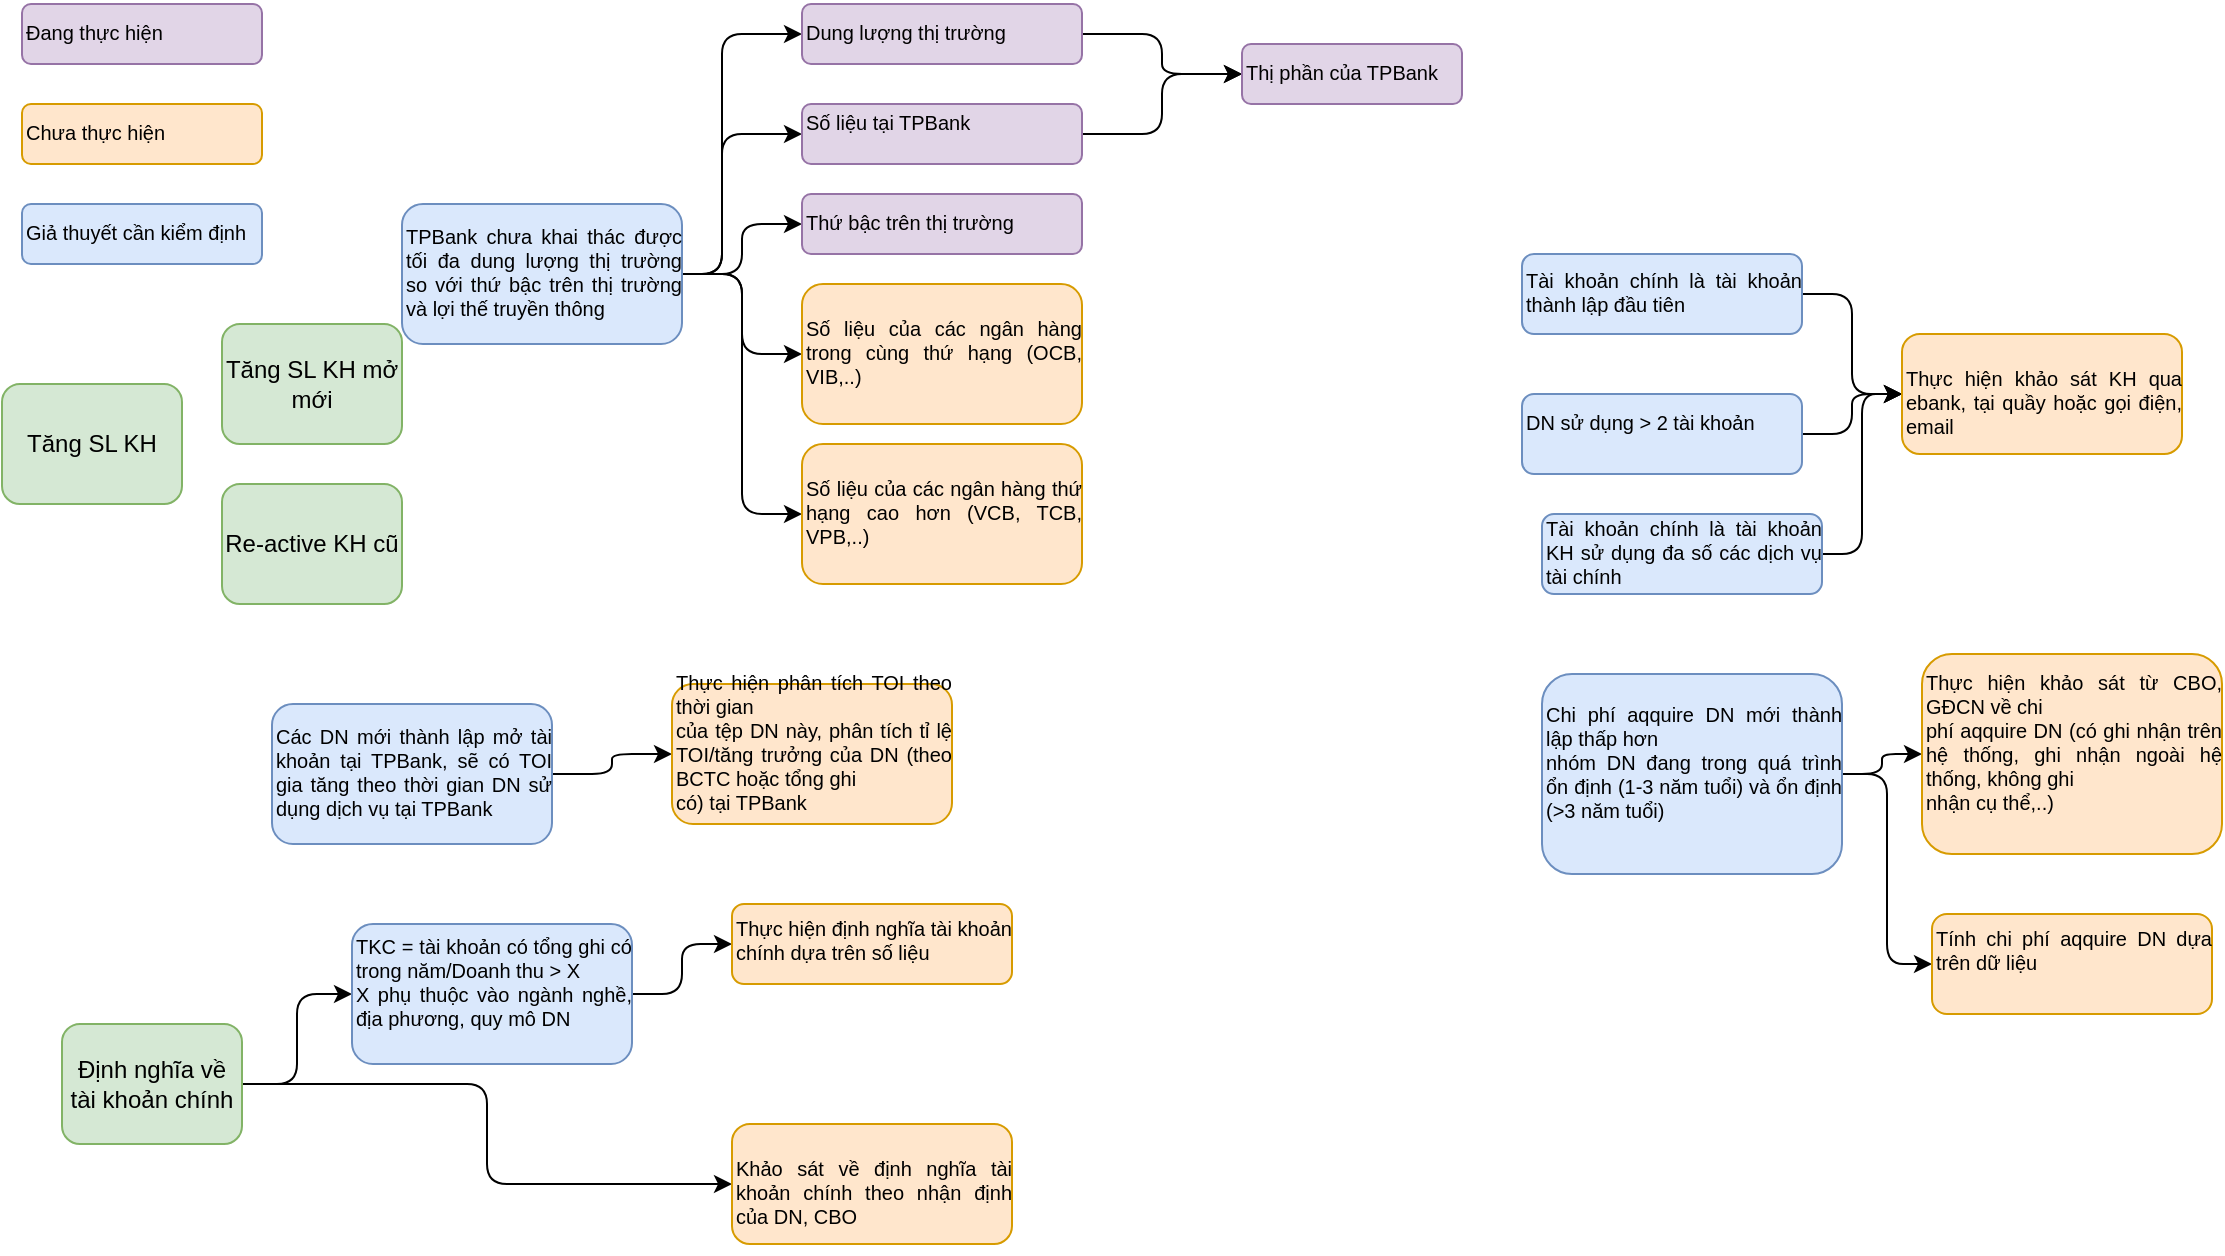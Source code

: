 <mxfile version="20.8.15" type="github">
  <diagram id="6a731a19-8d31-9384-78a2-239565b7b9f0" name="Page-1">
    <mxGraphModel dx="1393" dy="743" grid="1" gridSize="10" guides="1" tooltips="1" connect="1" arrows="1" fold="1" page="1" pageScale="1" pageWidth="1169" pageHeight="827" background="none" math="0" shadow="0">
      <root>
        <mxCell id="0" />
        <mxCell id="1" parent="0" />
        <mxCell id="7nTxj1oNSW2tffw1lcUE-1786" style="edgeStyle=orthogonalEdgeStyle;rounded=1;orthogonalLoop=1;jettySize=auto;html=1;fontSize=10;" edge="1" parent="1" source="7nTxj1oNSW2tffw1lcUE-1784" target="7nTxj1oNSW2tffw1lcUE-1785">
          <mxGeometry relative="1" as="geometry" />
        </mxCell>
        <mxCell id="7nTxj1oNSW2tffw1lcUE-1822" style="edgeStyle=orthogonalEdgeStyle;rounded=1;orthogonalLoop=1;jettySize=auto;html=1;" edge="1" parent="1" source="7nTxj1oNSW2tffw1lcUE-1784" target="7nTxj1oNSW2tffw1lcUE-1790">
          <mxGeometry relative="1" as="geometry" />
        </mxCell>
        <mxCell id="7nTxj1oNSW2tffw1lcUE-1784" value="&lt;p style=&quot;margin-top: 0pt; margin-bottom: 0pt; margin-left: 0in; direction: ltr; unicode-bidi: embed; word-break: normal;&quot;&gt;Định nghĩa về tài khoản chính&lt;/p&gt;" style="rounded=1;whiteSpace=wrap;html=1;fillColor=#d5e8d4;strokeColor=#82b366;" vertex="1" parent="1">
          <mxGeometry x="40" y="530" width="90" height="60" as="geometry" />
        </mxCell>
        <mxCell id="7nTxj1oNSW2tffw1lcUE-1789" style="edgeStyle=orthogonalEdgeStyle;rounded=1;orthogonalLoop=1;jettySize=auto;html=1;" edge="1" parent="1" source="7nTxj1oNSW2tffw1lcUE-1785" target="7nTxj1oNSW2tffw1lcUE-1788">
          <mxGeometry relative="1" as="geometry" />
        </mxCell>
        <mxCell id="7nTxj1oNSW2tffw1lcUE-1785" value="&lt;p style=&quot;margin-top: 0pt; margin-bottom: 0pt; margin-left: 0in; direction: ltr; unicode-bidi: embed; word-break: normal; font-size: 10px;&quot;&gt;&lt;/p&gt;&lt;div style=&quot;text-align: justify; font-size: 10px;&quot;&gt;&lt;span style=&quot;background-color: initial;&quot;&gt;&lt;font style=&quot;font-size: 10px;&quot;&gt;TKC = tài khoản có tổng ghi có trong&amp;nbsp;&lt;/font&gt;&lt;/span&gt;&lt;span style=&quot;background-color: initial;&quot;&gt;năm/Doanh thu &amp;gt; X&lt;/span&gt;&lt;/div&gt;&lt;font style=&quot;font-size: 10px;&quot;&gt;&lt;div style=&quot;text-align: justify;&quot;&gt;&lt;span style=&quot;background-color: initial; font-family: Arial;&quot;&gt;X phụ thuộc vào ngành nghề, địa phương,&amp;nbsp;&lt;/span&gt;&lt;span style=&quot;background-color: initial; font-family: Arial;&quot;&gt;quy mô DN&lt;/span&gt;&lt;/div&gt;&lt;/font&gt;&lt;p&gt;&lt;/p&gt;" style="rounded=1;whiteSpace=wrap;html=1;fillColor=#dae8fc;strokeColor=#6c8ebf;align=left;verticalAlign=middle;" vertex="1" parent="1">
          <mxGeometry x="185" y="480" width="140" height="70" as="geometry" />
        </mxCell>
        <mxCell id="7nTxj1oNSW2tffw1lcUE-1788" value="&lt;p style=&quot;margin-top: 0pt; margin-bottom: 0pt; margin-left: 0in; direction: ltr; unicode-bidi: embed; word-break: normal; font-size: 10px;&quot;&gt;&lt;/p&gt;&lt;div style=&quot;text-align: justify; font-size: 10px;&quot;&gt;&lt;div&gt;Thực hiện định nghĩa tài khoản chính dựa trên số liệu&lt;/div&gt;&lt;/div&gt;&lt;p&gt;&lt;/p&gt;" style="rounded=1;whiteSpace=wrap;html=1;fillColor=#ffe6cc;strokeColor=#d79b00;align=left;verticalAlign=top;horizontal=1;" vertex="1" parent="1">
          <mxGeometry x="375" y="470" width="140" height="40" as="geometry" />
        </mxCell>
        <mxCell id="7nTxj1oNSW2tffw1lcUE-1790" value="&lt;p style=&quot;margin-top: 0pt; margin-bottom: 0pt; margin-left: 0in; direction: ltr; unicode-bidi: embed; word-break: normal; font-size: 10px;&quot;&gt;&lt;/p&gt;&lt;div style=&quot;text-align: justify; font-size: 10px;&quot;&gt;&lt;p&gt;Khảo sát về định nghĩa tài khoản chính theo nhận định của DN, CBO&lt;/p&gt;&lt;/div&gt;&lt;p&gt;&lt;/p&gt;" style="rounded=1;whiteSpace=wrap;html=1;fillColor=#ffe6cc;strokeColor=#d79b00;align=left;verticalAlign=top;horizontal=1;" vertex="1" parent="1">
          <mxGeometry x="375" y="580" width="140" height="60" as="geometry" />
        </mxCell>
        <mxCell id="7nTxj1oNSW2tffw1lcUE-1795" style="edgeStyle=orthogonalEdgeStyle;rounded=1;orthogonalLoop=1;jettySize=auto;html=1;" edge="1" parent="1" source="7nTxj1oNSW2tffw1lcUE-1792" target="7nTxj1oNSW2tffw1lcUE-1794">
          <mxGeometry relative="1" as="geometry" />
        </mxCell>
        <mxCell id="7nTxj1oNSW2tffw1lcUE-1792" value="&lt;p style=&quot;margin-top: 0pt; margin-bottom: 0pt; margin-left: 0in; direction: ltr; unicode-bidi: embed; word-break: normal; font-size: 10px;&quot;&gt;&lt;/p&gt;&lt;div style=&quot;text-align: justify; font-size: 10px;&quot;&gt;&lt;p&gt;Các DN mới thành lập mở tài khoản tại TPBank, sẽ có TOI gia tăng theo thời gian DN sử dụng dịch vụ tại TPBank&lt;/p&gt;&lt;/div&gt;&lt;p&gt;&lt;/p&gt;" style="rounded=1;whiteSpace=wrap;html=1;fillColor=#dae8fc;strokeColor=#6c8ebf;align=left;verticalAlign=middle;" vertex="1" parent="1">
          <mxGeometry x="145" y="370" width="140" height="70" as="geometry" />
        </mxCell>
        <mxCell id="7nTxj1oNSW2tffw1lcUE-1794" value="&lt;p style=&quot;margin-top: 0pt; margin-bottom: 0pt; margin-left: 0in; direction: ltr; unicode-bidi: embed; word-break: normal; font-size: 10px;&quot;&gt;&lt;/p&gt;&lt;div style=&quot;text-align: justify; font-size: 10px;&quot;&gt;&lt;p style=&quot;language:en-US;margin-top:0pt;margin-bottom:0pt;margin-left:0in;&lt;br/&gt;text-align:center;direction:ltr;unicode-bidi:embed;mso-line-break-override:&lt;br/&gt;none;word-break:normal;punctuation-wrap:hanging&quot;&gt;Thực hiện phân tích TOI theo thời gian&lt;br/&gt;của tệp DN này, phân tích tỉ lệ TOI/tăng trưởng của DN (theo BCTC hoặc tổng ghi&lt;br/&gt;có) tại TPBank&lt;/p&gt;&lt;/div&gt;&lt;p&gt;&lt;/p&gt;" style="rounded=1;whiteSpace=wrap;html=1;fillColor=#ffe6cc;strokeColor=#d79b00;align=left;verticalAlign=middle;" vertex="1" parent="1">
          <mxGeometry x="345" y="360" width="140" height="70" as="geometry" />
        </mxCell>
        <mxCell id="7nTxj1oNSW2tffw1lcUE-1805" style="edgeStyle=orthogonalEdgeStyle;rounded=1;orthogonalLoop=1;jettySize=auto;html=1;" edge="1" parent="1" source="7nTxj1oNSW2tffw1lcUE-1796" target="7nTxj1oNSW2tffw1lcUE-1801">
          <mxGeometry relative="1" as="geometry">
            <Array as="points">
              <mxPoint x="370" y="155" />
              <mxPoint x="370" y="35" />
            </Array>
          </mxGeometry>
        </mxCell>
        <mxCell id="7nTxj1oNSW2tffw1lcUE-1806" style="edgeStyle=orthogonalEdgeStyle;rounded=1;orthogonalLoop=1;jettySize=auto;html=1;entryX=0;entryY=0.5;entryDx=0;entryDy=0;" edge="1" parent="1" source="7nTxj1oNSW2tffw1lcUE-1796" target="7nTxj1oNSW2tffw1lcUE-1798">
          <mxGeometry relative="1" as="geometry">
            <Array as="points">
              <mxPoint x="370" y="155" />
              <mxPoint x="370" y="85" />
            </Array>
          </mxGeometry>
        </mxCell>
        <mxCell id="7nTxj1oNSW2tffw1lcUE-1807" style="edgeStyle=orthogonalEdgeStyle;rounded=1;orthogonalLoop=1;jettySize=auto;html=1;" edge="1" parent="1" source="7nTxj1oNSW2tffw1lcUE-1796" target="7nTxj1oNSW2tffw1lcUE-1797">
          <mxGeometry relative="1" as="geometry" />
        </mxCell>
        <mxCell id="7nTxj1oNSW2tffw1lcUE-1809" style="edgeStyle=orthogonalEdgeStyle;rounded=1;orthogonalLoop=1;jettySize=auto;html=1;entryX=0;entryY=0.5;entryDx=0;entryDy=0;" edge="1" parent="1" source="7nTxj1oNSW2tffw1lcUE-1796" target="7nTxj1oNSW2tffw1lcUE-1799">
          <mxGeometry relative="1" as="geometry" />
        </mxCell>
        <mxCell id="7nTxj1oNSW2tffw1lcUE-1827" style="edgeStyle=orthogonalEdgeStyle;rounded=1;orthogonalLoop=1;jettySize=auto;html=1;" edge="1" parent="1" source="7nTxj1oNSW2tffw1lcUE-1796" target="7nTxj1oNSW2tffw1lcUE-1826">
          <mxGeometry relative="1" as="geometry" />
        </mxCell>
        <mxCell id="7nTxj1oNSW2tffw1lcUE-1796" value="&lt;p style=&quot;margin-top: 0pt; margin-bottom: 0pt; margin-left: 0in; direction: ltr; unicode-bidi: embed; word-break: normal; font-size: 10px;&quot;&gt;&lt;/p&gt;&lt;div style=&quot;text-align: justify; font-size: 10px;&quot;&gt;&lt;p&gt;TPBank chưa khai thác được tối đa dung lượng thị trường so với thứ bậc trên thị trường và lợi thế truyền thông&amp;nbsp;&lt;/p&gt;&lt;/div&gt;&lt;p&gt;&lt;/p&gt;" style="rounded=1;whiteSpace=wrap;html=1;fillColor=#dae8fc;strokeColor=#6c8ebf;align=left;verticalAlign=middle;" vertex="1" parent="1">
          <mxGeometry x="210" y="120" width="140" height="70" as="geometry" />
        </mxCell>
        <mxCell id="7nTxj1oNSW2tffw1lcUE-1797" value="&lt;p style=&quot;margin-top: 0pt; margin-bottom: 0pt; margin-left: 0in; direction: ltr; unicode-bidi: embed; word-break: normal; font-size: 10px;&quot;&gt;&lt;/p&gt;&lt;div style=&quot;text-align: justify; font-size: 10px;&quot;&gt;&lt;p&gt;Số liệu của các ngân hàng trong cùng thứ hạng (OCB, VIB,..)&lt;/p&gt;&lt;/div&gt;&lt;p&gt;&lt;/p&gt;" style="rounded=1;whiteSpace=wrap;html=1;fillColor=#ffe6cc;strokeColor=#d79b00;align=left;verticalAlign=middle;" vertex="1" parent="1">
          <mxGeometry x="410" y="160" width="140" height="70" as="geometry" />
        </mxCell>
        <mxCell id="7nTxj1oNSW2tffw1lcUE-1804" style="edgeStyle=orthogonalEdgeStyle;rounded=1;orthogonalLoop=1;jettySize=auto;html=1;" edge="1" parent="1" source="7nTxj1oNSW2tffw1lcUE-1798" target="7nTxj1oNSW2tffw1lcUE-1802">
          <mxGeometry relative="1" as="geometry" />
        </mxCell>
        <mxCell id="7nTxj1oNSW2tffw1lcUE-1798" value="&lt;p style=&quot;margin-top: 0pt; margin-bottom: 0pt; margin-left: 0in; direction: ltr; unicode-bidi: embed; word-break: normal; font-size: 10px;&quot;&gt;&lt;/p&gt;&lt;div style=&quot;text-align: justify; font-size: 10px;&quot;&gt;&lt;p style=&quot;language:en-US;margin-top:0pt;margin-bottom:0pt;margin-left:0in;&lt;br/&gt;text-align:center;direction:ltr;unicode-bidi:embed;mso-line-break-override:&lt;br/&gt;none;word-break:normal;punctuation-wrap:hanging&quot;&gt;Số liệu tại TPBank&lt;/p&gt;&lt;/div&gt;&lt;p&gt;&lt;/p&gt;" style="rounded=1;whiteSpace=wrap;html=1;fillColor=#e1d5e7;strokeColor=#9673a6;align=left;verticalAlign=middle;" vertex="1" parent="1">
          <mxGeometry x="410" y="70" width="140" height="30" as="geometry" />
        </mxCell>
        <mxCell id="7nTxj1oNSW2tffw1lcUE-1799" value="&lt;p style=&quot;margin-top: 0pt; margin-bottom: 0pt; margin-left: 0in; direction: ltr; unicode-bidi: embed; word-break: normal; font-size: 10px;&quot;&gt;&lt;/p&gt;&lt;div style=&quot;text-align: justify; font-size: 10px;&quot;&gt;&lt;p&gt;Số liệu của các ngân hàng thứ hạng cao hơn (VCB, TCB, VPB,..)&lt;br&gt;&lt;/p&gt;&lt;/div&gt;&lt;p&gt;&lt;/p&gt;" style="rounded=1;whiteSpace=wrap;html=1;fillColor=#ffe6cc;strokeColor=#d79b00;align=left;verticalAlign=middle;" vertex="1" parent="1">
          <mxGeometry x="410" y="240" width="140" height="70" as="geometry" />
        </mxCell>
        <mxCell id="7nTxj1oNSW2tffw1lcUE-1803" style="edgeStyle=orthogonalEdgeStyle;rounded=1;orthogonalLoop=1;jettySize=auto;html=1;" edge="1" parent="1" source="7nTxj1oNSW2tffw1lcUE-1801" target="7nTxj1oNSW2tffw1lcUE-1802">
          <mxGeometry relative="1" as="geometry" />
        </mxCell>
        <mxCell id="7nTxj1oNSW2tffw1lcUE-1801" value="&lt;p style=&quot;margin-top: 0pt; margin-bottom: 0pt; margin-left: 0in; direction: ltr; unicode-bidi: embed; word-break: normal; font-size: 10px;&quot;&gt;&lt;/p&gt;&lt;div style=&quot;text-align: justify; font-size: 10px;&quot;&gt;&lt;p&gt;Dung lượng thị trường&lt;/p&gt;&lt;/div&gt;&lt;p&gt;&lt;/p&gt;" style="rounded=1;whiteSpace=wrap;html=1;fillColor=#e1d5e7;strokeColor=#9673a6;align=left;verticalAlign=middle;" vertex="1" parent="1">
          <mxGeometry x="410" y="20" width="140" height="30" as="geometry" />
        </mxCell>
        <mxCell id="7nTxj1oNSW2tffw1lcUE-1802" value="&lt;p style=&quot;margin-top: 0pt; margin-bottom: 0pt; margin-left: 0in; direction: ltr; unicode-bidi: embed; word-break: normal; font-size: 10px;&quot;&gt;&lt;/p&gt;&lt;div style=&quot;text-align: justify; font-size: 10px;&quot;&gt;&lt;p&gt;Thị phần của TPBank&lt;/p&gt;&lt;/div&gt;&lt;p&gt;&lt;/p&gt;" style="rounded=1;whiteSpace=wrap;html=1;fillColor=#e1d5e7;strokeColor=#9673a6;align=left;verticalAlign=middle;" vertex="1" parent="1">
          <mxGeometry x="630" y="40" width="110" height="30" as="geometry" />
        </mxCell>
        <mxCell id="7nTxj1oNSW2tffw1lcUE-1814" style="edgeStyle=orthogonalEdgeStyle;rounded=1;orthogonalLoop=1;jettySize=auto;html=1;" edge="1" parent="1" source="7nTxj1oNSW2tffw1lcUE-1810" target="7nTxj1oNSW2tffw1lcUE-1813">
          <mxGeometry relative="1" as="geometry" />
        </mxCell>
        <mxCell id="7nTxj1oNSW2tffw1lcUE-1810" value="&lt;p style=&quot;margin-top: 0pt; margin-bottom: 0pt; margin-left: 0in; direction: ltr; unicode-bidi: embed; word-break: normal; font-size: 10px;&quot;&gt;&lt;/p&gt;&lt;div style=&quot;text-align: justify; font-size: 10px;&quot;&gt;&lt;p&gt;Tài khoản chính là tài khoản thành lập đầu tiên&lt;/p&gt;&lt;/div&gt;&lt;p&gt;&lt;/p&gt;" style="rounded=1;whiteSpace=wrap;html=1;fillColor=#dae8fc;strokeColor=#6c8ebf;align=left;verticalAlign=middle;" vertex="1" parent="1">
          <mxGeometry x="770" y="145" width="140" height="40" as="geometry" />
        </mxCell>
        <mxCell id="7nTxj1oNSW2tffw1lcUE-1815" style="edgeStyle=orthogonalEdgeStyle;rounded=1;orthogonalLoop=1;jettySize=auto;html=1;" edge="1" parent="1" source="7nTxj1oNSW2tffw1lcUE-1811" target="7nTxj1oNSW2tffw1lcUE-1813">
          <mxGeometry relative="1" as="geometry" />
        </mxCell>
        <mxCell id="7nTxj1oNSW2tffw1lcUE-1811" value="&lt;p style=&quot;margin-top: 0pt; margin-bottom: 0pt; margin-left: 0in; direction: ltr; unicode-bidi: embed; word-break: normal; font-size: 10px;&quot;&gt;&lt;/p&gt;&lt;div style=&quot;text-align: justify; font-size: 10px;&quot;&gt;&lt;p style=&quot;language:en-US;margin-top:0pt;margin-bottom:0pt;margin-left:0in;&lt;br/&gt;text-align:center;direction:ltr;unicode-bidi:embed;mso-line-break-override:&lt;br/&gt;none;word-break:normal;punctuation-wrap:hanging&quot;&gt;DN sử dụng &amp;gt; 2 tài khoản&lt;/p&gt;&lt;/div&gt;&lt;p&gt;&lt;/p&gt;" style="rounded=1;whiteSpace=wrap;html=1;fillColor=#dae8fc;strokeColor=#6c8ebf;align=left;verticalAlign=middle;" vertex="1" parent="1">
          <mxGeometry x="770" y="215" width="140" height="40" as="geometry" />
        </mxCell>
        <mxCell id="7nTxj1oNSW2tffw1lcUE-1816" style="edgeStyle=orthogonalEdgeStyle;rounded=1;orthogonalLoop=1;jettySize=auto;html=1;entryX=0;entryY=0.5;entryDx=0;entryDy=0;" edge="1" parent="1" source="7nTxj1oNSW2tffw1lcUE-1812" target="7nTxj1oNSW2tffw1lcUE-1813">
          <mxGeometry relative="1" as="geometry" />
        </mxCell>
        <mxCell id="7nTxj1oNSW2tffw1lcUE-1812" value="&lt;p style=&quot;margin-top: 0pt; margin-bottom: 0pt; margin-left: 0in; direction: ltr; unicode-bidi: embed; word-break: normal; font-size: 10px;&quot;&gt;&lt;/p&gt;&lt;div style=&quot;text-align: justify; font-size: 10px;&quot;&gt;&lt;p&gt;Tài khoản chính là tài khoản KH sử dụng đa số các dịch vụ tài chính&lt;/p&gt;&lt;/div&gt;&lt;p&gt;&lt;/p&gt;" style="rounded=1;whiteSpace=wrap;html=1;fillColor=#dae8fc;strokeColor=#6c8ebf;align=left;verticalAlign=middle;" vertex="1" parent="1">
          <mxGeometry x="780" y="275" width="140" height="40" as="geometry" />
        </mxCell>
        <mxCell id="7nTxj1oNSW2tffw1lcUE-1813" value="&lt;p style=&quot;margin-top: 0pt; margin-bottom: 0pt; margin-left: 0in; direction: ltr; unicode-bidi: embed; word-break: normal; font-size: 10px;&quot;&gt;&lt;/p&gt;&lt;div style=&quot;text-align: justify; font-size: 10px;&quot;&gt;&lt;p&gt;Thực hiện khảo sát KH qua ebank, tại quầy hoặc gọi điện, email&lt;/p&gt;&lt;/div&gt;&lt;p&gt;&lt;/p&gt;" style="rounded=1;whiteSpace=wrap;html=1;fillColor=#ffe6cc;strokeColor=#d79b00;align=left;verticalAlign=top;horizontal=1;" vertex="1" parent="1">
          <mxGeometry x="960" y="185" width="140" height="60" as="geometry" />
        </mxCell>
        <mxCell id="7nTxj1oNSW2tffw1lcUE-1820" style="edgeStyle=orthogonalEdgeStyle;rounded=1;orthogonalLoop=1;jettySize=auto;html=1;" edge="1" parent="1" source="7nTxj1oNSW2tffw1lcUE-1817" target="7nTxj1oNSW2tffw1lcUE-1818">
          <mxGeometry relative="1" as="geometry" />
        </mxCell>
        <mxCell id="7nTxj1oNSW2tffw1lcUE-1821" style="edgeStyle=orthogonalEdgeStyle;rounded=1;orthogonalLoop=1;jettySize=auto;html=1;entryX=0;entryY=0.5;entryDx=0;entryDy=0;" edge="1" parent="1" source="7nTxj1oNSW2tffw1lcUE-1817" target="7nTxj1oNSW2tffw1lcUE-1819">
          <mxGeometry relative="1" as="geometry" />
        </mxCell>
        <mxCell id="7nTxj1oNSW2tffw1lcUE-1817" value="&lt;p style=&quot;margin-top: 0pt; margin-bottom: 0pt; margin-left: 0in; direction: ltr; unicode-bidi: embed; word-break: normal; font-size: 10px;&quot;&gt;&lt;/p&gt;&lt;div style=&quot;text-align: justify; font-size: 10px;&quot;&gt;&lt;p style=&quot;language:en-US;margin-top:0pt;margin-bottom:0pt;margin-left:0in;&lt;br/&gt;text-align:center;direction:ltr;unicode-bidi:embed;mso-line-break-override:&lt;br/&gt;none;word-break:normal;punctuation-wrap:hanging&quot;&gt;Chi phí aqquire DN mới thành lập thấp hơn&lt;br/&gt;nhóm DN đang trong quá trình ổn định (1-3 năm tuổi) và ổn định (&amp;gt;3 năm tuổi)&lt;/p&gt;&lt;/div&gt;&lt;p&gt;&lt;/p&gt;" style="rounded=1;whiteSpace=wrap;html=1;fillColor=#dae8fc;strokeColor=#6c8ebf;align=left;verticalAlign=middle;" vertex="1" parent="1">
          <mxGeometry x="780" y="355" width="150" height="100" as="geometry" />
        </mxCell>
        <mxCell id="7nTxj1oNSW2tffw1lcUE-1818" value="&lt;p style=&quot;margin-top: 0pt; margin-bottom: 0pt; margin-left: 0in; direction: ltr; unicode-bidi: embed; word-break: normal; font-size: 10px;&quot;&gt;&lt;/p&gt;&lt;div style=&quot;text-align: justify; font-size: 10px;&quot;&gt;&lt;p style=&quot;language:en-US;margin-top:0pt;margin-bottom:0pt;margin-left:0in;&lt;br/&gt;text-align:center;direction:ltr;unicode-bidi:embed;mso-line-break-override:&lt;br/&gt;none;word-break:normal;punctuation-wrap:hanging&quot;&gt;Thực hiện khảo sát từ CBO, GĐCN về chi&lt;br/&gt;phí aqquire DN (có ghi nhận trên hệ thống, ghi nhận ngoài hệ thống, không ghi&lt;br/&gt;nhận cụ thể,..)&lt;/p&gt;&lt;/div&gt;&lt;p&gt;&lt;/p&gt;" style="rounded=1;whiteSpace=wrap;html=1;fillColor=#ffe6cc;strokeColor=#d79b00;align=left;verticalAlign=middle;" vertex="1" parent="1">
          <mxGeometry x="970" y="345" width="150" height="100" as="geometry" />
        </mxCell>
        <mxCell id="7nTxj1oNSW2tffw1lcUE-1819" value="&lt;p style=&quot;margin-top: 0pt; margin-bottom: 0pt; margin-left: 0in; direction: ltr; unicode-bidi: embed; word-break: normal; font-size: 10px;&quot;&gt;&lt;/p&gt;&lt;div style=&quot;text-align: justify; font-size: 10px;&quot;&gt;&lt;p style=&quot;language:en-US;margin-top:0pt;margin-bottom:0pt;margin-left:0in;&lt;br/&gt;text-align:center;direction:ltr;unicode-bidi:embed;mso-line-break-override:&lt;br/&gt;none;word-break:normal;punctuation-wrap:hanging&quot;&gt;Tính chi phí aqquire DN dựa trên dữ liệu&lt;/p&gt;&lt;/div&gt;&lt;p&gt;&lt;/p&gt;" style="rounded=1;whiteSpace=wrap;html=1;fillColor=#ffe6cc;strokeColor=#d79b00;align=left;verticalAlign=top;horizontal=1;" vertex="1" parent="1">
          <mxGeometry x="975" y="475" width="140" height="50" as="geometry" />
        </mxCell>
        <mxCell id="7nTxj1oNSW2tffw1lcUE-1823" value="&lt;p style=&quot;margin-top: 0pt; margin-bottom: 0pt; margin-left: 0in; direction: ltr; unicode-bidi: embed; word-break: normal; font-size: 10px;&quot;&gt;&lt;/p&gt;&lt;div style=&quot;text-align: justify; font-size: 10px;&quot;&gt;&lt;p&gt;Đang thực hiện&lt;/p&gt;&lt;/div&gt;&lt;p&gt;&lt;/p&gt;" style="rounded=1;whiteSpace=wrap;html=1;fillColor=#e1d5e7;strokeColor=#9673a6;align=left;verticalAlign=middle;" vertex="1" parent="1">
          <mxGeometry x="20" y="20" width="120" height="30" as="geometry" />
        </mxCell>
        <mxCell id="7nTxj1oNSW2tffw1lcUE-1824" value="&lt;p style=&quot;margin-top: 0pt; margin-bottom: 0pt; margin-left: 0in; direction: ltr; unicode-bidi: embed; word-break: normal; font-size: 10px;&quot;&gt;&lt;/p&gt;&lt;div style=&quot;text-align: justify; font-size: 10px;&quot;&gt;&lt;p&gt;Chưa thực hiện&lt;/p&gt;&lt;/div&gt;&lt;p&gt;&lt;/p&gt;" style="rounded=1;whiteSpace=wrap;html=1;fillColor=#ffe6cc;strokeColor=#d79b00;align=left;verticalAlign=middle;" vertex="1" parent="1">
          <mxGeometry x="20" y="70" width="120" height="30" as="geometry" />
        </mxCell>
        <mxCell id="7nTxj1oNSW2tffw1lcUE-1825" value="&lt;p style=&quot;margin-top: 0pt; margin-bottom: 0pt; margin-left: 0in; direction: ltr; unicode-bidi: embed; word-break: normal; font-size: 10px;&quot;&gt;&lt;/p&gt;&lt;div style=&quot;text-align: justify; font-size: 10px;&quot;&gt;&lt;p&gt;Giả thuyết cần kiểm định&lt;/p&gt;&lt;/div&gt;&lt;p&gt;&lt;/p&gt;" style="rounded=1;whiteSpace=wrap;html=1;fillColor=#dae8fc;strokeColor=#6c8ebf;align=left;verticalAlign=middle;" vertex="1" parent="1">
          <mxGeometry x="20" y="120" width="120" height="30" as="geometry" />
        </mxCell>
        <mxCell id="7nTxj1oNSW2tffw1lcUE-1826" value="&lt;p style=&quot;margin-top: 0pt; margin-bottom: 0pt; margin-left: 0in; direction: ltr; unicode-bidi: embed; word-break: normal; font-size: 10px;&quot;&gt;&lt;/p&gt;&lt;div style=&quot;text-align: justify; font-size: 10px;&quot;&gt;&lt;p&gt;Thứ bậc trên thị trường&lt;/p&gt;&lt;/div&gt;&lt;p&gt;&lt;/p&gt;" style="rounded=1;whiteSpace=wrap;html=1;fillColor=#e1d5e7;strokeColor=#9673a6;align=left;verticalAlign=middle;" vertex="1" parent="1">
          <mxGeometry x="410" y="115" width="140" height="30" as="geometry" />
        </mxCell>
        <mxCell id="7nTxj1oNSW2tffw1lcUE-1828" value="&lt;p style=&quot;margin-top: 0pt; margin-bottom: 0pt; margin-left: 0in; direction: ltr; unicode-bidi: embed; word-break: normal;&quot;&gt;Tăng SL KH&lt;/p&gt;" style="rounded=1;whiteSpace=wrap;html=1;fillColor=#d5e8d4;strokeColor=#82b366;" vertex="1" parent="1">
          <mxGeometry x="10" y="210" width="90" height="60" as="geometry" />
        </mxCell>
        <mxCell id="7nTxj1oNSW2tffw1lcUE-1829" value="&lt;p style=&quot;margin-top: 0pt; margin-bottom: 0pt; margin-left: 0in; direction: ltr; unicode-bidi: embed; word-break: normal;&quot;&gt;Tăng SL KH mở mới&lt;/p&gt;" style="rounded=1;whiteSpace=wrap;html=1;fillColor=#d5e8d4;strokeColor=#82b366;" vertex="1" parent="1">
          <mxGeometry x="120" y="180" width="90" height="60" as="geometry" />
        </mxCell>
        <mxCell id="7nTxj1oNSW2tffw1lcUE-1830" value="&lt;p style=&quot;margin-top: 0pt; margin-bottom: 0pt; margin-left: 0in; direction: ltr; unicode-bidi: embed; word-break: normal;&quot;&gt;Re-active KH cũ&lt;/p&gt;" style="rounded=1;whiteSpace=wrap;html=1;fillColor=#d5e8d4;strokeColor=#82b366;" vertex="1" parent="1">
          <mxGeometry x="120" y="260" width="90" height="60" as="geometry" />
        </mxCell>
      </root>
    </mxGraphModel>
  </diagram>
</mxfile>
